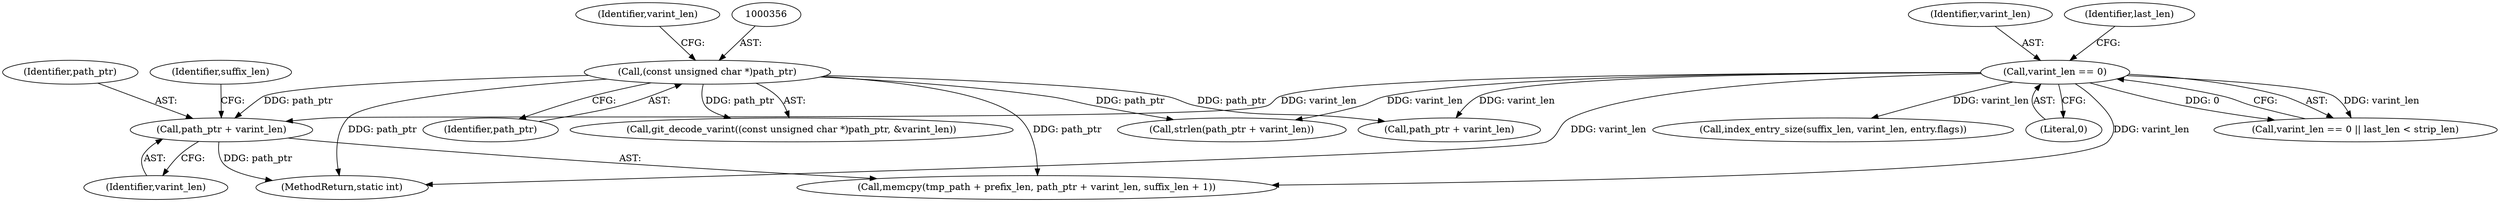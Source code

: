 digraph "0_libgit2_3207ddb0103543da8ad2139ec6539f590f9900c1@pointer" {
"1000410" [label="(Call,path_ptr + varint_len)"];
"1000355" [label="(Call,(const unsigned char *)path_ptr)"];
"1000366" [label="(Call,varint_len == 0)"];
"1000365" [label="(Call,varint_len == 0 || last_len < strip_len)"];
"1000359" [label="(Identifier,varint_len)"];
"1000368" [label="(Literal,0)"];
"1000354" [label="(Call,git_decode_varint((const unsigned char *)path_ptr, &varint_len))"];
"1000366" [label="(Call,varint_len == 0)"];
"1000410" [label="(Call,path_ptr + varint_len)"];
"1000367" [label="(Identifier,varint_len)"];
"1000467" [label="(MethodReturn,static int)"];
"1000411" [label="(Identifier,path_ptr)"];
"1000414" [label="(Identifier,suffix_len)"];
"1000370" [label="(Identifier,last_len)"];
"1000412" [label="(Identifier,varint_len)"];
"1000355" [label="(Call,(const unsigned char *)path_ptr)"];
"1000357" [label="(Identifier,path_ptr)"];
"1000418" [label="(Call,index_entry_size(suffix_len, varint_len, entry.flags))"];
"1000406" [label="(Call,memcpy(tmp_path + prefix_len, path_ptr + varint_len, suffix_len + 1))"];
"1000383" [label="(Call,path_ptr + varint_len)"];
"1000382" [label="(Call,strlen(path_ptr + varint_len))"];
"1000410" -> "1000406"  [label="AST: "];
"1000410" -> "1000412"  [label="CFG: "];
"1000411" -> "1000410"  [label="AST: "];
"1000412" -> "1000410"  [label="AST: "];
"1000414" -> "1000410"  [label="CFG: "];
"1000410" -> "1000467"  [label="DDG: path_ptr"];
"1000355" -> "1000410"  [label="DDG: path_ptr"];
"1000366" -> "1000410"  [label="DDG: varint_len"];
"1000355" -> "1000354"  [label="AST: "];
"1000355" -> "1000357"  [label="CFG: "];
"1000356" -> "1000355"  [label="AST: "];
"1000357" -> "1000355"  [label="AST: "];
"1000359" -> "1000355"  [label="CFG: "];
"1000355" -> "1000467"  [label="DDG: path_ptr"];
"1000355" -> "1000354"  [label="DDG: path_ptr"];
"1000355" -> "1000382"  [label="DDG: path_ptr"];
"1000355" -> "1000383"  [label="DDG: path_ptr"];
"1000355" -> "1000406"  [label="DDG: path_ptr"];
"1000366" -> "1000365"  [label="AST: "];
"1000366" -> "1000368"  [label="CFG: "];
"1000367" -> "1000366"  [label="AST: "];
"1000368" -> "1000366"  [label="AST: "];
"1000370" -> "1000366"  [label="CFG: "];
"1000365" -> "1000366"  [label="CFG: "];
"1000366" -> "1000467"  [label="DDG: varint_len"];
"1000366" -> "1000365"  [label="DDG: varint_len"];
"1000366" -> "1000365"  [label="DDG: 0"];
"1000366" -> "1000382"  [label="DDG: varint_len"];
"1000366" -> "1000383"  [label="DDG: varint_len"];
"1000366" -> "1000406"  [label="DDG: varint_len"];
"1000366" -> "1000418"  [label="DDG: varint_len"];
}
